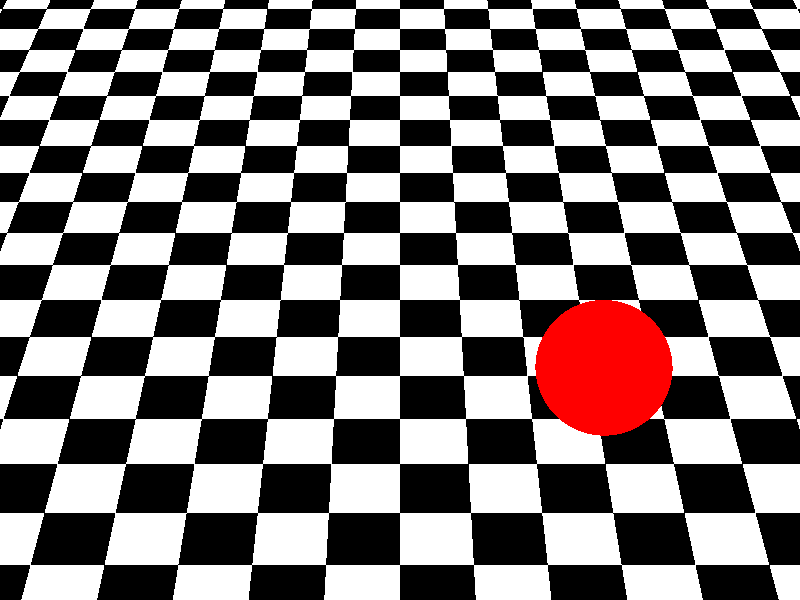 #include "colors.inc"
#include "shapes.inc" 

#declare r = 3;

camera{
 location <0,15,-20>
 look_at <0,0,0>
 angle 30
}

light_source{
 <-1,3.5,-1>
 color White
 spotlight
 point_at <r, 1, -3>
 radius 10 
 falloff 30
}


object{
  Sphere
  pigment{color Red}
  translate <r,1,-3>
}


object{
  Plane_XZ
  pigment{checker color White, color Black}
}